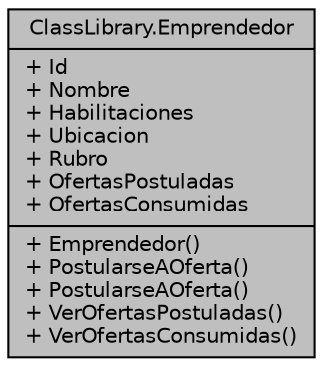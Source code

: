 digraph "ClassLibrary.Emprendedor"
{
 // INTERACTIVE_SVG=YES
 // LATEX_PDF_SIZE
  edge [fontname="Helvetica",fontsize="10",labelfontname="Helvetica",labelfontsize="10"];
  node [fontname="Helvetica",fontsize="10",shape=record];
  Node1 [label="{ClassLibrary.Emprendedor\n|+ Id\l+ Nombre\l+ Habilitaciones\l+ Ubicacion\l+ Rubro\l+ OfertasPostuladas\l+ OfertasConsumidas\l|+ Emprendedor()\l+ PostularseAOferta()\l+ PostularseAOferta()\l+ VerOfertasPostuladas()\l+ VerOfertasConsumidas()\l}",height=0.2,width=0.4,color="black", fillcolor="grey75", style="filled", fontcolor="black",tooltip="Esta clase respresenta los datos basicos y necesarios que todo Emprendedor tiene, además de sus respo..."];
}
